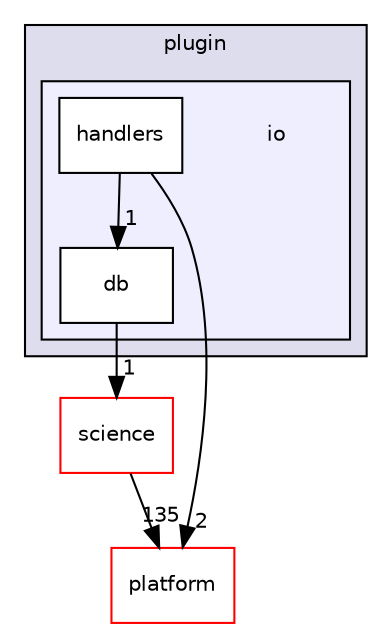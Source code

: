 digraph "bioexplorer/backend/plugins/Metabolism/plugin/io" {
  compound=true
  node [ fontsize="10", fontname="Helvetica"];
  edge [ labelfontsize="10", labelfontname="Helvetica"];
  subgraph clusterdir_6ca321a7dcb70fc74a18e8569f0858b0 {
    graph [ bgcolor="#ddddee", pencolor="black", label="plugin" fontname="Helvetica", fontsize="10", URL="dir_6ca321a7dcb70fc74a18e8569f0858b0.html"]
  subgraph clusterdir_40ec86f036ec5dd30a21af514b7f5214 {
    graph [ bgcolor="#eeeeff", pencolor="black", label="" URL="dir_40ec86f036ec5dd30a21af514b7f5214.html"];
    dir_40ec86f036ec5dd30a21af514b7f5214 [shape=plaintext label="io"];
  dir_8732d1f007698c46399b542c484c1e73 [shape=box label="db" fillcolor="white" style="filled" URL="dir_8732d1f007698c46399b542c484c1e73.html"];
  dir_36c6ed3ad22180dd692cccc52c405634 [shape=box label="handlers" fillcolor="white" style="filled" URL="dir_36c6ed3ad22180dd692cccc52c405634.html"];
  }
  }
  dir_14d627cccd023aaf4f18eaf1359097e2 [shape=box label="science" fillcolor="white" style="filled" color="red" URL="dir_14d627cccd023aaf4f18eaf1359097e2.html"];
  dir_c5a52a81292cf9a5167198f4f346d6d9 [shape=box label="platform" fillcolor="white" style="filled" color="red" URL="dir_c5a52a81292cf9a5167198f4f346d6d9.html"];
  dir_14d627cccd023aaf4f18eaf1359097e2->dir_c5a52a81292cf9a5167198f4f346d6d9 [headlabel="135", labeldistance=1.5 headhref="dir_000038_000061.html"];
  dir_8732d1f007698c46399b542c484c1e73->dir_14d627cccd023aaf4f18eaf1359097e2 [headlabel="1", labeldistance=1.5 headhref="dir_000053_000038.html"];
  dir_36c6ed3ad22180dd692cccc52c405634->dir_8732d1f007698c46399b542c484c1e73 [headlabel="1", labeldistance=1.5 headhref="dir_000024_000053.html"];
  dir_36c6ed3ad22180dd692cccc52c405634->dir_c5a52a81292cf9a5167198f4f346d6d9 [headlabel="2", labeldistance=1.5 headhref="dir_000024_000061.html"];
}
